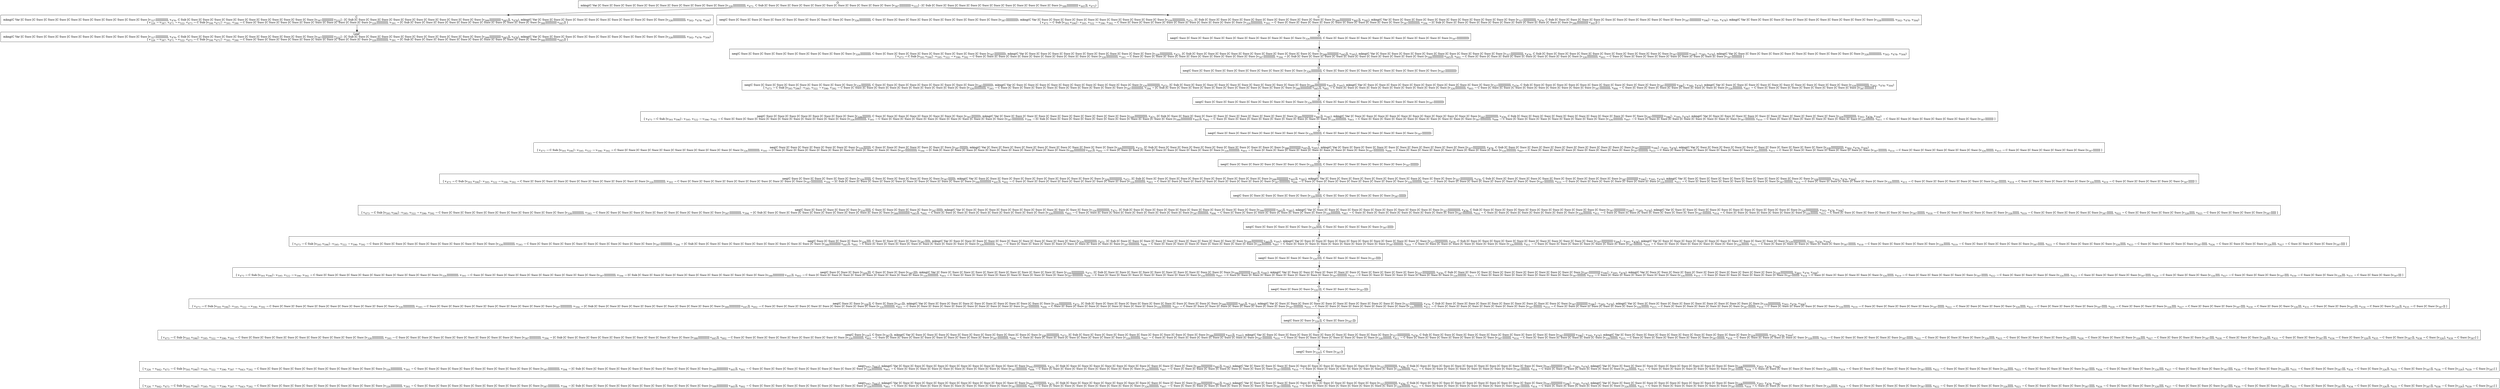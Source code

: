 digraph {
    graph [rankdir=TB
          ,bgcolor=transparent];
    node [shape=box
         ,fillcolor=white
         ,style=filled];
    0 [label=<O <BR/> mkng(C Var [C Succ [C Succ [C Succ [C Succ [C Succ [C Succ [C Succ [C Succ [C Succ [C Succ [C Succ [v<SUB>326</SUB>]]]]]]]]]]]], v<SUB>471</SUB>, C Sub [C Succ [C Succ [C Succ [C Succ [C Succ [C Succ [C Succ [C Succ [C Succ [C Succ [C Succ [v<SUB>587</SUB>]]]]]]]]]]] v<SUB>522</SUB>] : [C Sub [C Succ [C Succ [C Succ [C Succ [C Succ [C Succ [C Succ [C Succ [C Succ [C Succ [C Succ [v<SUB>588</SUB>]]]]]]]]]]] v<SUB>445</SUB>]], v<SUB>473</SUB>)>];
    1 [label=<C <BR/> mkng(C Var [C Succ [C Succ [C Succ [C Succ [C Succ [C Succ [C Succ [C Succ [C Succ [C Succ [C Succ [v<SUB>327</SUB>]]]]]]]]]]]], v<SUB>476</SUB>, C Sub [C Succ [C Succ [C Succ [C Succ [C Succ [C Succ [C Succ [C Succ [C Succ [C Succ [C Succ [v<SUB>587</SUB>]]]]]]]]]]] v<SUB>522</SUB>] : [C Sub [C Succ [C Succ [C Succ [C Succ [C Succ [C Succ [C Succ [C Succ [C Succ [C Succ [C Succ [v<SUB>588</SUB>]]]]]]]]]]] v<SUB>445</SUB>]], v<SUB>478</SUB>), mkng(C Var [C Succ [C Succ [C Succ [C Succ [C Succ [C Succ [C Succ [C Succ [C Succ [C Succ [C Succ [v<SUB>328</SUB>]]]]]]]]]]]], v<SUB>502</SUB>, v<SUB>478</SUB>, v<SUB>504</SUB>) <BR/>  [ v<SUB>326</SUB> &rarr; v<SUB>587</SUB>, v<SUB>471</SUB> &rarr; v<SUB>522</SUB>, v<SUB>473</SUB> &rarr; C Sub [v<SUB>590</SUB> v<SUB>471</SUB>] : v<SUB>591</SUB>, v<SUB>590</SUB> &rarr; C Succ [C Succ [C Succ [C Succ [C Succ [C Succ [C Succ [C Succ [C Succ [C Succ [C Succ [v<SUB>326</SUB>]]]]]]]]]]], v<SUB>591</SUB> &rarr; [C Sub [C Succ [C Succ [C Succ [C Succ [C Succ [C Succ [C Succ [C Succ [C Succ [C Succ [C Succ [v<SUB>588</SUB>]]]]]]]]]]] v<SUB>445</SUB>]] ] >];
    2 [label=<C <BR/> neq(C Succ [C Succ [C Succ [C Succ [C Succ [C Succ [C Succ [C Succ [C Succ [C Succ [C Succ [v<SUB>326</SUB>]]]]]]]]]]], C Succ [C Succ [C Succ [C Succ [C Succ [C Succ [C Succ [C Succ [C Succ [C Succ [C Succ [v<SUB>587</SUB>]]]]]]]]]]]), mkng(C Var [C Succ [C Succ [C Succ [C Succ [C Succ [C Succ [C Succ [C Succ [C Succ [C Succ [C Succ [v<SUB>326</SUB>]]]]]]]]]]]], v<SUB>471</SUB>, [C Sub [C Succ [C Succ [C Succ [C Succ [C Succ [C Succ [C Succ [C Succ [C Succ [C Succ [C Succ [v<SUB>588</SUB>]]]]]]]]]]] v<SUB>445</SUB>]], v<SUB>595</SUB>), mkng(C Var [C Succ [C Succ [C Succ [C Succ [C Succ [C Succ [C Succ [C Succ [C Succ [C Succ [C Succ [v<SUB>327</SUB>]]]]]]]]]]]], v<SUB>476</SUB>, C Sub [C Succ [C Succ [C Succ [C Succ [C Succ [C Succ [C Succ [C Succ [C Succ [C Succ [C Succ [v<SUB>587</SUB>]]]]]]]]]]] v<SUB>596</SUB>] : v<SUB>595</SUB>, v<SUB>478</SUB>), mkng(C Var [C Succ [C Succ [C Succ [C Succ [C Succ [C Succ [C Succ [C Succ [C Succ [C Succ [C Succ [v<SUB>328</SUB>]]]]]]]]]]]], v<SUB>502</SUB>, v<SUB>478</SUB>, v<SUB>504</SUB>) <BR/>  [ v<SUB>473</SUB> &rarr; C Sub [v<SUB>593</SUB> v<SUB>596</SUB>] : v<SUB>595</SUB>, v<SUB>522</SUB> &rarr; v<SUB>596</SUB>, v<SUB>592</SUB> &rarr; C Succ [C Succ [C Succ [C Succ [C Succ [C Succ [C Succ [C Succ [C Succ [C Succ [C Succ [v<SUB>326</SUB>]]]]]]]]]]], v<SUB>593</SUB> &rarr; C Succ [C Succ [C Succ [C Succ [C Succ [C Succ [C Succ [C Succ [C Succ [C Succ [C Succ [v<SUB>587</SUB>]]]]]]]]]]], v<SUB>594</SUB> &rarr; [C Sub [C Succ [C Succ [C Succ [C Succ [C Succ [C Succ [C Succ [C Succ [C Succ [C Succ [C Succ [v<SUB>588</SUB>]]]]]]]]]]] v<SUB>445</SUB>]] ] >];
    3 [label=<Leaf <BR/> mkng(C Var [C Succ [C Succ [C Succ [C Succ [C Succ [C Succ [C Succ [C Succ [C Succ [C Succ [C Succ [v<SUB>327</SUB>]]]]]]]]]]]], v<SUB>476</SUB>, C Sub [C Succ [C Succ [C Succ [C Succ [C Succ [C Succ [C Succ [C Succ [C Succ [C Succ [C Succ [v<SUB>587</SUB>]]]]]]]]]]] v<SUB>522</SUB>] : [C Sub [C Succ [C Succ [C Succ [C Succ [C Succ [C Succ [C Succ [C Succ [C Succ [C Succ [C Succ [v<SUB>588</SUB>]]]]]]]]]]] v<SUB>445</SUB>]], v<SUB>478</SUB>), mkng(C Var [C Succ [C Succ [C Succ [C Succ [C Succ [C Succ [C Succ [C Succ [C Succ [C Succ [C Succ [v<SUB>328</SUB>]]]]]]]]]]]], v<SUB>502</SUB>, v<SUB>478</SUB>, v<SUB>504</SUB>) <BR/>  [ v<SUB>326</SUB> &rarr; v<SUB>587</SUB>, v<SUB>471</SUB> &rarr; v<SUB>522</SUB>, v<SUB>473</SUB> &rarr; C Sub [v<SUB>590</SUB> v<SUB>471</SUB>] : v<SUB>591</SUB>, v<SUB>590</SUB> &rarr; C Succ [C Succ [C Succ [C Succ [C Succ [C Succ [C Succ [C Succ [C Succ [C Succ [C Succ [v<SUB>326</SUB>]]]]]]]]]]], v<SUB>591</SUB> &rarr; [C Sub [C Succ [C Succ [C Succ [C Succ [C Succ [C Succ [C Succ [C Succ [C Succ [C Succ [C Succ [v<SUB>588</SUB>]]]]]]]]]]] v<SUB>445</SUB>]] ] >];
    4 [label=<O <BR/> neq(C Succ [C Succ [C Succ [C Succ [C Succ [C Succ [C Succ [C Succ [C Succ [C Succ [C Succ [v<SUB>326</SUB>]]]]]]]]]]], C Succ [C Succ [C Succ [C Succ [C Succ [C Succ [C Succ [C Succ [C Succ [C Succ [C Succ [v<SUB>587</SUB>]]]]]]]]]]])>];
    5 [label=<C <BR/> neq(C Succ [C Succ [C Succ [C Succ [C Succ [C Succ [C Succ [C Succ [C Succ [C Succ [v<SUB>326</SUB>]]]]]]]]]], C Succ [C Succ [C Succ [C Succ [C Succ [C Succ [C Succ [C Succ [C Succ [C Succ [v<SUB>587</SUB>]]]]]]]]]]), mkng(C Var [C Succ [C Succ [C Succ [C Succ [C Succ [C Succ [C Succ [C Succ [C Succ [C Succ [C Succ [v<SUB>326</SUB>]]]]]]]]]]]], v<SUB>471</SUB>, [C Sub [C Succ [C Succ [C Succ [C Succ [C Succ [C Succ [C Succ [C Succ [C Succ [C Succ [C Succ [v<SUB>588</SUB>]]]]]]]]]]] v<SUB>445</SUB>]], v<SUB>595</SUB>), mkng(C Var [C Succ [C Succ [C Succ [C Succ [C Succ [C Succ [C Succ [C Succ [C Succ [C Succ [C Succ [v<SUB>327</SUB>]]]]]]]]]]]], v<SUB>476</SUB>, C Sub [C Succ [C Succ [C Succ [C Succ [C Succ [C Succ [C Succ [C Succ [C Succ [C Succ [C Succ [v<SUB>587</SUB>]]]]]]]]]]] v<SUB>596</SUB>] : v<SUB>595</SUB>, v<SUB>478</SUB>), mkng(C Var [C Succ [C Succ [C Succ [C Succ [C Succ [C Succ [C Succ [C Succ [C Succ [C Succ [C Succ [v<SUB>328</SUB>]]]]]]]]]]]], v<SUB>502</SUB>, v<SUB>478</SUB>, v<SUB>504</SUB>) <BR/>  [ v<SUB>473</SUB> &rarr; C Sub [v<SUB>593</SUB> v<SUB>596</SUB>] : v<SUB>595</SUB>, v<SUB>522</SUB> &rarr; v<SUB>596</SUB>, v<SUB>592</SUB> &rarr; C Succ [C Succ [C Succ [C Succ [C Succ [C Succ [C Succ [C Succ [C Succ [C Succ [C Succ [v<SUB>326</SUB>]]]]]]]]]]], v<SUB>593</SUB> &rarr; C Succ [C Succ [C Succ [C Succ [C Succ [C Succ [C Succ [C Succ [C Succ [C Succ [C Succ [v<SUB>587</SUB>]]]]]]]]]]], v<SUB>594</SUB> &rarr; [C Sub [C Succ [C Succ [C Succ [C Succ [C Succ [C Succ [C Succ [C Succ [C Succ [C Succ [C Succ [v<SUB>588</SUB>]]]]]]]]]]] v<SUB>445</SUB>]], v<SUB>602</SUB> &rarr; C Succ [C Succ [C Succ [C Succ [C Succ [C Succ [C Succ [C Succ [C Succ [C Succ [v<SUB>326</SUB>]]]]]]]]]], v<SUB>603</SUB> &rarr; C Succ [C Succ [C Succ [C Succ [C Succ [C Succ [C Succ [C Succ [C Succ [C Succ [v<SUB>587</SUB>]]]]]]]]]] ] >];
    6 [label=<O <BR/> neq(C Succ [C Succ [C Succ [C Succ [C Succ [C Succ [C Succ [C Succ [C Succ [C Succ [v<SUB>326</SUB>]]]]]]]]]], C Succ [C Succ [C Succ [C Succ [C Succ [C Succ [C Succ [C Succ [C Succ [C Succ [v<SUB>587</SUB>]]]]]]]]]])>];
    7 [label=<C <BR/> neq(C Succ [C Succ [C Succ [C Succ [C Succ [C Succ [C Succ [C Succ [C Succ [v<SUB>326</SUB>]]]]]]]]], C Succ [C Succ [C Succ [C Succ [C Succ [C Succ [C Succ [C Succ [C Succ [v<SUB>587</SUB>]]]]]]]]]), mkng(C Var [C Succ [C Succ [C Succ [C Succ [C Succ [C Succ [C Succ [C Succ [C Succ [C Succ [C Succ [v<SUB>326</SUB>]]]]]]]]]]]], v<SUB>471</SUB>, [C Sub [C Succ [C Succ [C Succ [C Succ [C Succ [C Succ [C Succ [C Succ [C Succ [C Succ [C Succ [v<SUB>588</SUB>]]]]]]]]]]] v<SUB>445</SUB>]], v<SUB>595</SUB>), mkng(C Var [C Succ [C Succ [C Succ [C Succ [C Succ [C Succ [C Succ [C Succ [C Succ [C Succ [C Succ [v<SUB>327</SUB>]]]]]]]]]]]], v<SUB>476</SUB>, C Sub [C Succ [C Succ [C Succ [C Succ [C Succ [C Succ [C Succ [C Succ [C Succ [C Succ [C Succ [v<SUB>587</SUB>]]]]]]]]]]] v<SUB>596</SUB>] : v<SUB>595</SUB>, v<SUB>478</SUB>), mkng(C Var [C Succ [C Succ [C Succ [C Succ [C Succ [C Succ [C Succ [C Succ [C Succ [C Succ [C Succ [v<SUB>328</SUB>]]]]]]]]]]]], v<SUB>502</SUB>, v<SUB>478</SUB>, v<SUB>504</SUB>) <BR/>  [ v<SUB>473</SUB> &rarr; C Sub [v<SUB>593</SUB> v<SUB>596</SUB>] : v<SUB>595</SUB>, v<SUB>522</SUB> &rarr; v<SUB>596</SUB>, v<SUB>592</SUB> &rarr; C Succ [C Succ [C Succ [C Succ [C Succ [C Succ [C Succ [C Succ [C Succ [C Succ [C Succ [v<SUB>326</SUB>]]]]]]]]]]], v<SUB>593</SUB> &rarr; C Succ [C Succ [C Succ [C Succ [C Succ [C Succ [C Succ [C Succ [C Succ [C Succ [C Succ [v<SUB>587</SUB>]]]]]]]]]]], v<SUB>594</SUB> &rarr; [C Sub [C Succ [C Succ [C Succ [C Succ [C Succ [C Succ [C Succ [C Succ [C Succ [C Succ [C Succ [v<SUB>588</SUB>]]]]]]]]]]] v<SUB>445</SUB>]], v<SUB>602</SUB> &rarr; C Succ [C Succ [C Succ [C Succ [C Succ [C Succ [C Succ [C Succ [C Succ [C Succ [v<SUB>326</SUB>]]]]]]]]]], v<SUB>603</SUB> &rarr; C Succ [C Succ [C Succ [C Succ [C Succ [C Succ [C Succ [C Succ [C Succ [C Succ [v<SUB>587</SUB>]]]]]]]]]], v<SUB>606</SUB> &rarr; C Succ [C Succ [C Succ [C Succ [C Succ [C Succ [C Succ [C Succ [C Succ [v<SUB>326</SUB>]]]]]]]]], v<SUB>607</SUB> &rarr; C Succ [C Succ [C Succ [C Succ [C Succ [C Succ [C Succ [C Succ [C Succ [v<SUB>587</SUB>]]]]]]]]] ] >];
    8 [label=<O <BR/> neq(C Succ [C Succ [C Succ [C Succ [C Succ [C Succ [C Succ [C Succ [C Succ [v<SUB>326</SUB>]]]]]]]]], C Succ [C Succ [C Succ [C Succ [C Succ [C Succ [C Succ [C Succ [C Succ [v<SUB>587</SUB>]]]]]]]]])>];
    9 [label=<C <BR/> neq(C Succ [C Succ [C Succ [C Succ [C Succ [C Succ [C Succ [C Succ [v<SUB>326</SUB>]]]]]]]], C Succ [C Succ [C Succ [C Succ [C Succ [C Succ [C Succ [C Succ [v<SUB>587</SUB>]]]]]]]]), mkng(C Var [C Succ [C Succ [C Succ [C Succ [C Succ [C Succ [C Succ [C Succ [C Succ [C Succ [C Succ [v<SUB>326</SUB>]]]]]]]]]]]], v<SUB>471</SUB>, [C Sub [C Succ [C Succ [C Succ [C Succ [C Succ [C Succ [C Succ [C Succ [C Succ [C Succ [C Succ [v<SUB>588</SUB>]]]]]]]]]]] v<SUB>445</SUB>]], v<SUB>595</SUB>), mkng(C Var [C Succ [C Succ [C Succ [C Succ [C Succ [C Succ [C Succ [C Succ [C Succ [C Succ [C Succ [v<SUB>327</SUB>]]]]]]]]]]]], v<SUB>476</SUB>, C Sub [C Succ [C Succ [C Succ [C Succ [C Succ [C Succ [C Succ [C Succ [C Succ [C Succ [C Succ [v<SUB>587</SUB>]]]]]]]]]]] v<SUB>596</SUB>] : v<SUB>595</SUB>, v<SUB>478</SUB>), mkng(C Var [C Succ [C Succ [C Succ [C Succ [C Succ [C Succ [C Succ [C Succ [C Succ [C Succ [C Succ [v<SUB>328</SUB>]]]]]]]]]]]], v<SUB>502</SUB>, v<SUB>478</SUB>, v<SUB>504</SUB>) <BR/>  [ v<SUB>473</SUB> &rarr; C Sub [v<SUB>593</SUB> v<SUB>596</SUB>] : v<SUB>595</SUB>, v<SUB>522</SUB> &rarr; v<SUB>596</SUB>, v<SUB>592</SUB> &rarr; C Succ [C Succ [C Succ [C Succ [C Succ [C Succ [C Succ [C Succ [C Succ [C Succ [C Succ [v<SUB>326</SUB>]]]]]]]]]]], v<SUB>593</SUB> &rarr; C Succ [C Succ [C Succ [C Succ [C Succ [C Succ [C Succ [C Succ [C Succ [C Succ [C Succ [v<SUB>587</SUB>]]]]]]]]]]], v<SUB>594</SUB> &rarr; [C Sub [C Succ [C Succ [C Succ [C Succ [C Succ [C Succ [C Succ [C Succ [C Succ [C Succ [C Succ [v<SUB>588</SUB>]]]]]]]]]]] v<SUB>445</SUB>]], v<SUB>602</SUB> &rarr; C Succ [C Succ [C Succ [C Succ [C Succ [C Succ [C Succ [C Succ [C Succ [C Succ [v<SUB>326</SUB>]]]]]]]]]], v<SUB>603</SUB> &rarr; C Succ [C Succ [C Succ [C Succ [C Succ [C Succ [C Succ [C Succ [C Succ [C Succ [v<SUB>587</SUB>]]]]]]]]]], v<SUB>606</SUB> &rarr; C Succ [C Succ [C Succ [C Succ [C Succ [C Succ [C Succ [C Succ [C Succ [v<SUB>326</SUB>]]]]]]]]], v<SUB>607</SUB> &rarr; C Succ [C Succ [C Succ [C Succ [C Succ [C Succ [C Succ [C Succ [C Succ [v<SUB>587</SUB>]]]]]]]]], v<SUB>610</SUB> &rarr; C Succ [C Succ [C Succ [C Succ [C Succ [C Succ [C Succ [C Succ [v<SUB>326</SUB>]]]]]]]], v<SUB>611</SUB> &rarr; C Succ [C Succ [C Succ [C Succ [C Succ [C Succ [C Succ [C Succ [v<SUB>587</SUB>]]]]]]]] ] >];
    10 [label=<O <BR/> neq(C Succ [C Succ [C Succ [C Succ [C Succ [C Succ [C Succ [C Succ [v<SUB>326</SUB>]]]]]]]], C Succ [C Succ [C Succ [C Succ [C Succ [C Succ [C Succ [C Succ [v<SUB>587</SUB>]]]]]]]])>];
    11 [label=<C <BR/> neq(C Succ [C Succ [C Succ [C Succ [C Succ [C Succ [C Succ [v<SUB>326</SUB>]]]]]]], C Succ [C Succ [C Succ [C Succ [C Succ [C Succ [C Succ [v<SUB>587</SUB>]]]]]]]), mkng(C Var [C Succ [C Succ [C Succ [C Succ [C Succ [C Succ [C Succ [C Succ [C Succ [C Succ [C Succ [v<SUB>326</SUB>]]]]]]]]]]]], v<SUB>471</SUB>, [C Sub [C Succ [C Succ [C Succ [C Succ [C Succ [C Succ [C Succ [C Succ [C Succ [C Succ [C Succ [v<SUB>588</SUB>]]]]]]]]]]] v<SUB>445</SUB>]], v<SUB>595</SUB>), mkng(C Var [C Succ [C Succ [C Succ [C Succ [C Succ [C Succ [C Succ [C Succ [C Succ [C Succ [C Succ [v<SUB>327</SUB>]]]]]]]]]]]], v<SUB>476</SUB>, C Sub [C Succ [C Succ [C Succ [C Succ [C Succ [C Succ [C Succ [C Succ [C Succ [C Succ [C Succ [v<SUB>587</SUB>]]]]]]]]]]] v<SUB>596</SUB>] : v<SUB>595</SUB>, v<SUB>478</SUB>), mkng(C Var [C Succ [C Succ [C Succ [C Succ [C Succ [C Succ [C Succ [C Succ [C Succ [C Succ [C Succ [v<SUB>328</SUB>]]]]]]]]]]]], v<SUB>502</SUB>, v<SUB>478</SUB>, v<SUB>504</SUB>) <BR/>  [ v<SUB>473</SUB> &rarr; C Sub [v<SUB>593</SUB> v<SUB>596</SUB>] : v<SUB>595</SUB>, v<SUB>522</SUB> &rarr; v<SUB>596</SUB>, v<SUB>592</SUB> &rarr; C Succ [C Succ [C Succ [C Succ [C Succ [C Succ [C Succ [C Succ [C Succ [C Succ [C Succ [v<SUB>326</SUB>]]]]]]]]]]], v<SUB>593</SUB> &rarr; C Succ [C Succ [C Succ [C Succ [C Succ [C Succ [C Succ [C Succ [C Succ [C Succ [C Succ [v<SUB>587</SUB>]]]]]]]]]]], v<SUB>594</SUB> &rarr; [C Sub [C Succ [C Succ [C Succ [C Succ [C Succ [C Succ [C Succ [C Succ [C Succ [C Succ [C Succ [v<SUB>588</SUB>]]]]]]]]]]] v<SUB>445</SUB>]], v<SUB>602</SUB> &rarr; C Succ [C Succ [C Succ [C Succ [C Succ [C Succ [C Succ [C Succ [C Succ [C Succ [v<SUB>326</SUB>]]]]]]]]]], v<SUB>603</SUB> &rarr; C Succ [C Succ [C Succ [C Succ [C Succ [C Succ [C Succ [C Succ [C Succ [C Succ [v<SUB>587</SUB>]]]]]]]]]], v<SUB>606</SUB> &rarr; C Succ [C Succ [C Succ [C Succ [C Succ [C Succ [C Succ [C Succ [C Succ [v<SUB>326</SUB>]]]]]]]]], v<SUB>607</SUB> &rarr; C Succ [C Succ [C Succ [C Succ [C Succ [C Succ [C Succ [C Succ [C Succ [v<SUB>587</SUB>]]]]]]]]], v<SUB>610</SUB> &rarr; C Succ [C Succ [C Succ [C Succ [C Succ [C Succ [C Succ [C Succ [v<SUB>326</SUB>]]]]]]]], v<SUB>611</SUB> &rarr; C Succ [C Succ [C Succ [C Succ [C Succ [C Succ [C Succ [C Succ [v<SUB>587</SUB>]]]]]]]], v<SUB>614</SUB> &rarr; C Succ [C Succ [C Succ [C Succ [C Succ [C Succ [C Succ [v<SUB>326</SUB>]]]]]]], v<SUB>615</SUB> &rarr; C Succ [C Succ [C Succ [C Succ [C Succ [C Succ [C Succ [v<SUB>587</SUB>]]]]]]] ] >];
    12 [label=<O <BR/> neq(C Succ [C Succ [C Succ [C Succ [C Succ [C Succ [C Succ [v<SUB>326</SUB>]]]]]]], C Succ [C Succ [C Succ [C Succ [C Succ [C Succ [C Succ [v<SUB>587</SUB>]]]]]]])>];
    13 [label=<C <BR/> neq(C Succ [C Succ [C Succ [C Succ [C Succ [C Succ [v<SUB>326</SUB>]]]]]], C Succ [C Succ [C Succ [C Succ [C Succ [C Succ [v<SUB>587</SUB>]]]]]]), mkng(C Var [C Succ [C Succ [C Succ [C Succ [C Succ [C Succ [C Succ [C Succ [C Succ [C Succ [C Succ [v<SUB>326</SUB>]]]]]]]]]]]], v<SUB>471</SUB>, [C Sub [C Succ [C Succ [C Succ [C Succ [C Succ [C Succ [C Succ [C Succ [C Succ [C Succ [C Succ [v<SUB>588</SUB>]]]]]]]]]]] v<SUB>445</SUB>]], v<SUB>595</SUB>), mkng(C Var [C Succ [C Succ [C Succ [C Succ [C Succ [C Succ [C Succ [C Succ [C Succ [C Succ [C Succ [v<SUB>327</SUB>]]]]]]]]]]]], v<SUB>476</SUB>, C Sub [C Succ [C Succ [C Succ [C Succ [C Succ [C Succ [C Succ [C Succ [C Succ [C Succ [C Succ [v<SUB>587</SUB>]]]]]]]]]]] v<SUB>596</SUB>] : v<SUB>595</SUB>, v<SUB>478</SUB>), mkng(C Var [C Succ [C Succ [C Succ [C Succ [C Succ [C Succ [C Succ [C Succ [C Succ [C Succ [C Succ [v<SUB>328</SUB>]]]]]]]]]]]], v<SUB>502</SUB>, v<SUB>478</SUB>, v<SUB>504</SUB>) <BR/>  [ v<SUB>473</SUB> &rarr; C Sub [v<SUB>593</SUB> v<SUB>596</SUB>] : v<SUB>595</SUB>, v<SUB>522</SUB> &rarr; v<SUB>596</SUB>, v<SUB>592</SUB> &rarr; C Succ [C Succ [C Succ [C Succ [C Succ [C Succ [C Succ [C Succ [C Succ [C Succ [C Succ [v<SUB>326</SUB>]]]]]]]]]]], v<SUB>593</SUB> &rarr; C Succ [C Succ [C Succ [C Succ [C Succ [C Succ [C Succ [C Succ [C Succ [C Succ [C Succ [v<SUB>587</SUB>]]]]]]]]]]], v<SUB>594</SUB> &rarr; [C Sub [C Succ [C Succ [C Succ [C Succ [C Succ [C Succ [C Succ [C Succ [C Succ [C Succ [C Succ [v<SUB>588</SUB>]]]]]]]]]]] v<SUB>445</SUB>]], v<SUB>602</SUB> &rarr; C Succ [C Succ [C Succ [C Succ [C Succ [C Succ [C Succ [C Succ [C Succ [C Succ [v<SUB>326</SUB>]]]]]]]]]], v<SUB>603</SUB> &rarr; C Succ [C Succ [C Succ [C Succ [C Succ [C Succ [C Succ [C Succ [C Succ [C Succ [v<SUB>587</SUB>]]]]]]]]]], v<SUB>606</SUB> &rarr; C Succ [C Succ [C Succ [C Succ [C Succ [C Succ [C Succ [C Succ [C Succ [v<SUB>326</SUB>]]]]]]]]], v<SUB>607</SUB> &rarr; C Succ [C Succ [C Succ [C Succ [C Succ [C Succ [C Succ [C Succ [C Succ [v<SUB>587</SUB>]]]]]]]]], v<SUB>610</SUB> &rarr; C Succ [C Succ [C Succ [C Succ [C Succ [C Succ [C Succ [C Succ [v<SUB>326</SUB>]]]]]]]], v<SUB>611</SUB> &rarr; C Succ [C Succ [C Succ [C Succ [C Succ [C Succ [C Succ [C Succ [v<SUB>587</SUB>]]]]]]]], v<SUB>614</SUB> &rarr; C Succ [C Succ [C Succ [C Succ [C Succ [C Succ [C Succ [v<SUB>326</SUB>]]]]]]], v<SUB>615</SUB> &rarr; C Succ [C Succ [C Succ [C Succ [C Succ [C Succ [C Succ [v<SUB>587</SUB>]]]]]]], v<SUB>618</SUB> &rarr; C Succ [C Succ [C Succ [C Succ [C Succ [C Succ [v<SUB>326</SUB>]]]]]], v<SUB>619</SUB> &rarr; C Succ [C Succ [C Succ [C Succ [C Succ [C Succ [v<SUB>587</SUB>]]]]]] ] >];
    14 [label=<O <BR/> neq(C Succ [C Succ [C Succ [C Succ [C Succ [C Succ [v<SUB>326</SUB>]]]]]], C Succ [C Succ [C Succ [C Succ [C Succ [C Succ [v<SUB>587</SUB>]]]]]])>];
    15 [label=<C <BR/> neq(C Succ [C Succ [C Succ [C Succ [C Succ [v<SUB>326</SUB>]]]]], C Succ [C Succ [C Succ [C Succ [C Succ [v<SUB>587</SUB>]]]]]), mkng(C Var [C Succ [C Succ [C Succ [C Succ [C Succ [C Succ [C Succ [C Succ [C Succ [C Succ [C Succ [v<SUB>326</SUB>]]]]]]]]]]]], v<SUB>471</SUB>, [C Sub [C Succ [C Succ [C Succ [C Succ [C Succ [C Succ [C Succ [C Succ [C Succ [C Succ [C Succ [v<SUB>588</SUB>]]]]]]]]]]] v<SUB>445</SUB>]], v<SUB>595</SUB>), mkng(C Var [C Succ [C Succ [C Succ [C Succ [C Succ [C Succ [C Succ [C Succ [C Succ [C Succ [C Succ [v<SUB>327</SUB>]]]]]]]]]]]], v<SUB>476</SUB>, C Sub [C Succ [C Succ [C Succ [C Succ [C Succ [C Succ [C Succ [C Succ [C Succ [C Succ [C Succ [v<SUB>587</SUB>]]]]]]]]]]] v<SUB>596</SUB>] : v<SUB>595</SUB>, v<SUB>478</SUB>), mkng(C Var [C Succ [C Succ [C Succ [C Succ [C Succ [C Succ [C Succ [C Succ [C Succ [C Succ [C Succ [v<SUB>328</SUB>]]]]]]]]]]]], v<SUB>502</SUB>, v<SUB>478</SUB>, v<SUB>504</SUB>) <BR/>  [ v<SUB>473</SUB> &rarr; C Sub [v<SUB>593</SUB> v<SUB>596</SUB>] : v<SUB>595</SUB>, v<SUB>522</SUB> &rarr; v<SUB>596</SUB>, v<SUB>592</SUB> &rarr; C Succ [C Succ [C Succ [C Succ [C Succ [C Succ [C Succ [C Succ [C Succ [C Succ [C Succ [v<SUB>326</SUB>]]]]]]]]]]], v<SUB>593</SUB> &rarr; C Succ [C Succ [C Succ [C Succ [C Succ [C Succ [C Succ [C Succ [C Succ [C Succ [C Succ [v<SUB>587</SUB>]]]]]]]]]]], v<SUB>594</SUB> &rarr; [C Sub [C Succ [C Succ [C Succ [C Succ [C Succ [C Succ [C Succ [C Succ [C Succ [C Succ [C Succ [v<SUB>588</SUB>]]]]]]]]]]] v<SUB>445</SUB>]], v<SUB>602</SUB> &rarr; C Succ [C Succ [C Succ [C Succ [C Succ [C Succ [C Succ [C Succ [C Succ [C Succ [v<SUB>326</SUB>]]]]]]]]]], v<SUB>603</SUB> &rarr; C Succ [C Succ [C Succ [C Succ [C Succ [C Succ [C Succ [C Succ [C Succ [C Succ [v<SUB>587</SUB>]]]]]]]]]], v<SUB>606</SUB> &rarr; C Succ [C Succ [C Succ [C Succ [C Succ [C Succ [C Succ [C Succ [C Succ [v<SUB>326</SUB>]]]]]]]]], v<SUB>607</SUB> &rarr; C Succ [C Succ [C Succ [C Succ [C Succ [C Succ [C Succ [C Succ [C Succ [v<SUB>587</SUB>]]]]]]]]], v<SUB>610</SUB> &rarr; C Succ [C Succ [C Succ [C Succ [C Succ [C Succ [C Succ [C Succ [v<SUB>326</SUB>]]]]]]]], v<SUB>611</SUB> &rarr; C Succ [C Succ [C Succ [C Succ [C Succ [C Succ [C Succ [C Succ [v<SUB>587</SUB>]]]]]]]], v<SUB>614</SUB> &rarr; C Succ [C Succ [C Succ [C Succ [C Succ [C Succ [C Succ [v<SUB>326</SUB>]]]]]]], v<SUB>615</SUB> &rarr; C Succ [C Succ [C Succ [C Succ [C Succ [C Succ [C Succ [v<SUB>587</SUB>]]]]]]], v<SUB>618</SUB> &rarr; C Succ [C Succ [C Succ [C Succ [C Succ [C Succ [v<SUB>326</SUB>]]]]]], v<SUB>619</SUB> &rarr; C Succ [C Succ [C Succ [C Succ [C Succ [C Succ [v<SUB>587</SUB>]]]]]], v<SUB>622</SUB> &rarr; C Succ [C Succ [C Succ [C Succ [C Succ [v<SUB>326</SUB>]]]]], v<SUB>623</SUB> &rarr; C Succ [C Succ [C Succ [C Succ [C Succ [v<SUB>587</SUB>]]]]] ] >];
    16 [label=<O <BR/> neq(C Succ [C Succ [C Succ [C Succ [C Succ [v<SUB>326</SUB>]]]]], C Succ [C Succ [C Succ [C Succ [C Succ [v<SUB>587</SUB>]]]]])>];
    17 [label=<C <BR/> neq(C Succ [C Succ [C Succ [C Succ [v<SUB>326</SUB>]]]], C Succ [C Succ [C Succ [C Succ [v<SUB>587</SUB>]]]]), mkng(C Var [C Succ [C Succ [C Succ [C Succ [C Succ [C Succ [C Succ [C Succ [C Succ [C Succ [C Succ [v<SUB>326</SUB>]]]]]]]]]]]], v<SUB>471</SUB>, [C Sub [C Succ [C Succ [C Succ [C Succ [C Succ [C Succ [C Succ [C Succ [C Succ [C Succ [C Succ [v<SUB>588</SUB>]]]]]]]]]]] v<SUB>445</SUB>]], v<SUB>595</SUB>), mkng(C Var [C Succ [C Succ [C Succ [C Succ [C Succ [C Succ [C Succ [C Succ [C Succ [C Succ [C Succ [v<SUB>327</SUB>]]]]]]]]]]]], v<SUB>476</SUB>, C Sub [C Succ [C Succ [C Succ [C Succ [C Succ [C Succ [C Succ [C Succ [C Succ [C Succ [C Succ [v<SUB>587</SUB>]]]]]]]]]]] v<SUB>596</SUB>] : v<SUB>595</SUB>, v<SUB>478</SUB>), mkng(C Var [C Succ [C Succ [C Succ [C Succ [C Succ [C Succ [C Succ [C Succ [C Succ [C Succ [C Succ [v<SUB>328</SUB>]]]]]]]]]]]], v<SUB>502</SUB>, v<SUB>478</SUB>, v<SUB>504</SUB>) <BR/>  [ v<SUB>473</SUB> &rarr; C Sub [v<SUB>593</SUB> v<SUB>596</SUB>] : v<SUB>595</SUB>, v<SUB>522</SUB> &rarr; v<SUB>596</SUB>, v<SUB>592</SUB> &rarr; C Succ [C Succ [C Succ [C Succ [C Succ [C Succ [C Succ [C Succ [C Succ [C Succ [C Succ [v<SUB>326</SUB>]]]]]]]]]]], v<SUB>593</SUB> &rarr; C Succ [C Succ [C Succ [C Succ [C Succ [C Succ [C Succ [C Succ [C Succ [C Succ [C Succ [v<SUB>587</SUB>]]]]]]]]]]], v<SUB>594</SUB> &rarr; [C Sub [C Succ [C Succ [C Succ [C Succ [C Succ [C Succ [C Succ [C Succ [C Succ [C Succ [C Succ [v<SUB>588</SUB>]]]]]]]]]]] v<SUB>445</SUB>]], v<SUB>602</SUB> &rarr; C Succ [C Succ [C Succ [C Succ [C Succ [C Succ [C Succ [C Succ [C Succ [C Succ [v<SUB>326</SUB>]]]]]]]]]], v<SUB>603</SUB> &rarr; C Succ [C Succ [C Succ [C Succ [C Succ [C Succ [C Succ [C Succ [C Succ [C Succ [v<SUB>587</SUB>]]]]]]]]]], v<SUB>606</SUB> &rarr; C Succ [C Succ [C Succ [C Succ [C Succ [C Succ [C Succ [C Succ [C Succ [v<SUB>326</SUB>]]]]]]]]], v<SUB>607</SUB> &rarr; C Succ [C Succ [C Succ [C Succ [C Succ [C Succ [C Succ [C Succ [C Succ [v<SUB>587</SUB>]]]]]]]]], v<SUB>610</SUB> &rarr; C Succ [C Succ [C Succ [C Succ [C Succ [C Succ [C Succ [C Succ [v<SUB>326</SUB>]]]]]]]], v<SUB>611</SUB> &rarr; C Succ [C Succ [C Succ [C Succ [C Succ [C Succ [C Succ [C Succ [v<SUB>587</SUB>]]]]]]]], v<SUB>614</SUB> &rarr; C Succ [C Succ [C Succ [C Succ [C Succ [C Succ [C Succ [v<SUB>326</SUB>]]]]]]], v<SUB>615</SUB> &rarr; C Succ [C Succ [C Succ [C Succ [C Succ [C Succ [C Succ [v<SUB>587</SUB>]]]]]]], v<SUB>618</SUB> &rarr; C Succ [C Succ [C Succ [C Succ [C Succ [C Succ [v<SUB>326</SUB>]]]]]], v<SUB>619</SUB> &rarr; C Succ [C Succ [C Succ [C Succ [C Succ [C Succ [v<SUB>587</SUB>]]]]]], v<SUB>622</SUB> &rarr; C Succ [C Succ [C Succ [C Succ [C Succ [v<SUB>326</SUB>]]]]], v<SUB>623</SUB> &rarr; C Succ [C Succ [C Succ [C Succ [C Succ [v<SUB>587</SUB>]]]]], v<SUB>626</SUB> &rarr; C Succ [C Succ [C Succ [C Succ [v<SUB>326</SUB>]]]], v<SUB>627</SUB> &rarr; C Succ [C Succ [C Succ [C Succ [v<SUB>587</SUB>]]]] ] >];
    18 [label=<O <BR/> neq(C Succ [C Succ [C Succ [C Succ [v<SUB>326</SUB>]]]], C Succ [C Succ [C Succ [C Succ [v<SUB>587</SUB>]]]])>];
    19 [label=<C <BR/> neq(C Succ [C Succ [C Succ [v<SUB>326</SUB>]]], C Succ [C Succ [C Succ [v<SUB>587</SUB>]]]), mkng(C Var [C Succ [C Succ [C Succ [C Succ [C Succ [C Succ [C Succ [C Succ [C Succ [C Succ [C Succ [v<SUB>326</SUB>]]]]]]]]]]]], v<SUB>471</SUB>, [C Sub [C Succ [C Succ [C Succ [C Succ [C Succ [C Succ [C Succ [C Succ [C Succ [C Succ [C Succ [v<SUB>588</SUB>]]]]]]]]]]] v<SUB>445</SUB>]], v<SUB>595</SUB>), mkng(C Var [C Succ [C Succ [C Succ [C Succ [C Succ [C Succ [C Succ [C Succ [C Succ [C Succ [C Succ [v<SUB>327</SUB>]]]]]]]]]]]], v<SUB>476</SUB>, C Sub [C Succ [C Succ [C Succ [C Succ [C Succ [C Succ [C Succ [C Succ [C Succ [C Succ [C Succ [v<SUB>587</SUB>]]]]]]]]]]] v<SUB>596</SUB>] : v<SUB>595</SUB>, v<SUB>478</SUB>), mkng(C Var [C Succ [C Succ [C Succ [C Succ [C Succ [C Succ [C Succ [C Succ [C Succ [C Succ [C Succ [v<SUB>328</SUB>]]]]]]]]]]]], v<SUB>502</SUB>, v<SUB>478</SUB>, v<SUB>504</SUB>) <BR/>  [ v<SUB>473</SUB> &rarr; C Sub [v<SUB>593</SUB> v<SUB>596</SUB>] : v<SUB>595</SUB>, v<SUB>522</SUB> &rarr; v<SUB>596</SUB>, v<SUB>592</SUB> &rarr; C Succ [C Succ [C Succ [C Succ [C Succ [C Succ [C Succ [C Succ [C Succ [C Succ [C Succ [v<SUB>326</SUB>]]]]]]]]]]], v<SUB>593</SUB> &rarr; C Succ [C Succ [C Succ [C Succ [C Succ [C Succ [C Succ [C Succ [C Succ [C Succ [C Succ [v<SUB>587</SUB>]]]]]]]]]]], v<SUB>594</SUB> &rarr; [C Sub [C Succ [C Succ [C Succ [C Succ [C Succ [C Succ [C Succ [C Succ [C Succ [C Succ [C Succ [v<SUB>588</SUB>]]]]]]]]]]] v<SUB>445</SUB>]], v<SUB>602</SUB> &rarr; C Succ [C Succ [C Succ [C Succ [C Succ [C Succ [C Succ [C Succ [C Succ [C Succ [v<SUB>326</SUB>]]]]]]]]]], v<SUB>603</SUB> &rarr; C Succ [C Succ [C Succ [C Succ [C Succ [C Succ [C Succ [C Succ [C Succ [C Succ [v<SUB>587</SUB>]]]]]]]]]], v<SUB>606</SUB> &rarr; C Succ [C Succ [C Succ [C Succ [C Succ [C Succ [C Succ [C Succ [C Succ [v<SUB>326</SUB>]]]]]]]]], v<SUB>607</SUB> &rarr; C Succ [C Succ [C Succ [C Succ [C Succ [C Succ [C Succ [C Succ [C Succ [v<SUB>587</SUB>]]]]]]]]], v<SUB>610</SUB> &rarr; C Succ [C Succ [C Succ [C Succ [C Succ [C Succ [C Succ [C Succ [v<SUB>326</SUB>]]]]]]]], v<SUB>611</SUB> &rarr; C Succ [C Succ [C Succ [C Succ [C Succ [C Succ [C Succ [C Succ [v<SUB>587</SUB>]]]]]]]], v<SUB>614</SUB> &rarr; C Succ [C Succ [C Succ [C Succ [C Succ [C Succ [C Succ [v<SUB>326</SUB>]]]]]]], v<SUB>615</SUB> &rarr; C Succ [C Succ [C Succ [C Succ [C Succ [C Succ [C Succ [v<SUB>587</SUB>]]]]]]], v<SUB>618</SUB> &rarr; C Succ [C Succ [C Succ [C Succ [C Succ [C Succ [v<SUB>326</SUB>]]]]]], v<SUB>619</SUB> &rarr; C Succ [C Succ [C Succ [C Succ [C Succ [C Succ [v<SUB>587</SUB>]]]]]], v<SUB>622</SUB> &rarr; C Succ [C Succ [C Succ [C Succ [C Succ [v<SUB>326</SUB>]]]]], v<SUB>623</SUB> &rarr; C Succ [C Succ [C Succ [C Succ [C Succ [v<SUB>587</SUB>]]]]], v<SUB>626</SUB> &rarr; C Succ [C Succ [C Succ [C Succ [v<SUB>326</SUB>]]]], v<SUB>627</SUB> &rarr; C Succ [C Succ [C Succ [C Succ [v<SUB>587</SUB>]]]], v<SUB>630</SUB> &rarr; C Succ [C Succ [C Succ [v<SUB>326</SUB>]]], v<SUB>631</SUB> &rarr; C Succ [C Succ [C Succ [v<SUB>587</SUB>]]] ] >];
    20 [label=<O <BR/> neq(C Succ [C Succ [C Succ [v<SUB>326</SUB>]]], C Succ [C Succ [C Succ [v<SUB>587</SUB>]]])>];
    21 [label=<C <BR/> neq(C Succ [C Succ [v<SUB>326</SUB>]], C Succ [C Succ [v<SUB>587</SUB>]]), mkng(C Var [C Succ [C Succ [C Succ [C Succ [C Succ [C Succ [C Succ [C Succ [C Succ [C Succ [C Succ [v<SUB>326</SUB>]]]]]]]]]]]], v<SUB>471</SUB>, [C Sub [C Succ [C Succ [C Succ [C Succ [C Succ [C Succ [C Succ [C Succ [C Succ [C Succ [C Succ [v<SUB>588</SUB>]]]]]]]]]]] v<SUB>445</SUB>]], v<SUB>595</SUB>), mkng(C Var [C Succ [C Succ [C Succ [C Succ [C Succ [C Succ [C Succ [C Succ [C Succ [C Succ [C Succ [v<SUB>327</SUB>]]]]]]]]]]]], v<SUB>476</SUB>, C Sub [C Succ [C Succ [C Succ [C Succ [C Succ [C Succ [C Succ [C Succ [C Succ [C Succ [C Succ [v<SUB>587</SUB>]]]]]]]]]]] v<SUB>596</SUB>] : v<SUB>595</SUB>, v<SUB>478</SUB>), mkng(C Var [C Succ [C Succ [C Succ [C Succ [C Succ [C Succ [C Succ [C Succ [C Succ [C Succ [C Succ [v<SUB>328</SUB>]]]]]]]]]]]], v<SUB>502</SUB>, v<SUB>478</SUB>, v<SUB>504</SUB>) <BR/>  [ v<SUB>473</SUB> &rarr; C Sub [v<SUB>593</SUB> v<SUB>596</SUB>] : v<SUB>595</SUB>, v<SUB>522</SUB> &rarr; v<SUB>596</SUB>, v<SUB>592</SUB> &rarr; C Succ [C Succ [C Succ [C Succ [C Succ [C Succ [C Succ [C Succ [C Succ [C Succ [C Succ [v<SUB>326</SUB>]]]]]]]]]]], v<SUB>593</SUB> &rarr; C Succ [C Succ [C Succ [C Succ [C Succ [C Succ [C Succ [C Succ [C Succ [C Succ [C Succ [v<SUB>587</SUB>]]]]]]]]]]], v<SUB>594</SUB> &rarr; [C Sub [C Succ [C Succ [C Succ [C Succ [C Succ [C Succ [C Succ [C Succ [C Succ [C Succ [C Succ [v<SUB>588</SUB>]]]]]]]]]]] v<SUB>445</SUB>]], v<SUB>602</SUB> &rarr; C Succ [C Succ [C Succ [C Succ [C Succ [C Succ [C Succ [C Succ [C Succ [C Succ [v<SUB>326</SUB>]]]]]]]]]], v<SUB>603</SUB> &rarr; C Succ [C Succ [C Succ [C Succ [C Succ [C Succ [C Succ [C Succ [C Succ [C Succ [v<SUB>587</SUB>]]]]]]]]]], v<SUB>606</SUB> &rarr; C Succ [C Succ [C Succ [C Succ [C Succ [C Succ [C Succ [C Succ [C Succ [v<SUB>326</SUB>]]]]]]]]], v<SUB>607</SUB> &rarr; C Succ [C Succ [C Succ [C Succ [C Succ [C Succ [C Succ [C Succ [C Succ [v<SUB>587</SUB>]]]]]]]]], v<SUB>610</SUB> &rarr; C Succ [C Succ [C Succ [C Succ [C Succ [C Succ [C Succ [C Succ [v<SUB>326</SUB>]]]]]]]], v<SUB>611</SUB> &rarr; C Succ [C Succ [C Succ [C Succ [C Succ [C Succ [C Succ [C Succ [v<SUB>587</SUB>]]]]]]]], v<SUB>614</SUB> &rarr; C Succ [C Succ [C Succ [C Succ [C Succ [C Succ [C Succ [v<SUB>326</SUB>]]]]]]], v<SUB>615</SUB> &rarr; C Succ [C Succ [C Succ [C Succ [C Succ [C Succ [C Succ [v<SUB>587</SUB>]]]]]]], v<SUB>618</SUB> &rarr; C Succ [C Succ [C Succ [C Succ [C Succ [C Succ [v<SUB>326</SUB>]]]]]], v<SUB>619</SUB> &rarr; C Succ [C Succ [C Succ [C Succ [C Succ [C Succ [v<SUB>587</SUB>]]]]]], v<SUB>622</SUB> &rarr; C Succ [C Succ [C Succ [C Succ [C Succ [v<SUB>326</SUB>]]]]], v<SUB>623</SUB> &rarr; C Succ [C Succ [C Succ [C Succ [C Succ [v<SUB>587</SUB>]]]]], v<SUB>626</SUB> &rarr; C Succ [C Succ [C Succ [C Succ [v<SUB>326</SUB>]]]], v<SUB>627</SUB> &rarr; C Succ [C Succ [C Succ [C Succ [v<SUB>587</SUB>]]]], v<SUB>630</SUB> &rarr; C Succ [C Succ [C Succ [v<SUB>326</SUB>]]], v<SUB>631</SUB> &rarr; C Succ [C Succ [C Succ [v<SUB>587</SUB>]]], v<SUB>634</SUB> &rarr; C Succ [C Succ [v<SUB>326</SUB>]], v<SUB>635</SUB> &rarr; C Succ [C Succ [v<SUB>587</SUB>]] ] >];
    22 [label=<O <BR/> neq(C Succ [C Succ [v<SUB>326</SUB>]], C Succ [C Succ [v<SUB>587</SUB>]])>];
    23 [label=<C <BR/> neq(C Succ [v<SUB>326</SUB>], C Succ [v<SUB>587</SUB>]), mkng(C Var [C Succ [C Succ [C Succ [C Succ [C Succ [C Succ [C Succ [C Succ [C Succ [C Succ [C Succ [v<SUB>326</SUB>]]]]]]]]]]]], v<SUB>471</SUB>, [C Sub [C Succ [C Succ [C Succ [C Succ [C Succ [C Succ [C Succ [C Succ [C Succ [C Succ [C Succ [v<SUB>588</SUB>]]]]]]]]]]] v<SUB>445</SUB>]], v<SUB>595</SUB>), mkng(C Var [C Succ [C Succ [C Succ [C Succ [C Succ [C Succ [C Succ [C Succ [C Succ [C Succ [C Succ [v<SUB>327</SUB>]]]]]]]]]]]], v<SUB>476</SUB>, C Sub [C Succ [C Succ [C Succ [C Succ [C Succ [C Succ [C Succ [C Succ [C Succ [C Succ [C Succ [v<SUB>587</SUB>]]]]]]]]]]] v<SUB>596</SUB>] : v<SUB>595</SUB>, v<SUB>478</SUB>), mkng(C Var [C Succ [C Succ [C Succ [C Succ [C Succ [C Succ [C Succ [C Succ [C Succ [C Succ [C Succ [v<SUB>328</SUB>]]]]]]]]]]]], v<SUB>502</SUB>, v<SUB>478</SUB>, v<SUB>504</SUB>) <BR/>  [ v<SUB>473</SUB> &rarr; C Sub [v<SUB>593</SUB> v<SUB>596</SUB>] : v<SUB>595</SUB>, v<SUB>522</SUB> &rarr; v<SUB>596</SUB>, v<SUB>592</SUB> &rarr; C Succ [C Succ [C Succ [C Succ [C Succ [C Succ [C Succ [C Succ [C Succ [C Succ [C Succ [v<SUB>326</SUB>]]]]]]]]]]], v<SUB>593</SUB> &rarr; C Succ [C Succ [C Succ [C Succ [C Succ [C Succ [C Succ [C Succ [C Succ [C Succ [C Succ [v<SUB>587</SUB>]]]]]]]]]]], v<SUB>594</SUB> &rarr; [C Sub [C Succ [C Succ [C Succ [C Succ [C Succ [C Succ [C Succ [C Succ [C Succ [C Succ [C Succ [v<SUB>588</SUB>]]]]]]]]]]] v<SUB>445</SUB>]], v<SUB>602</SUB> &rarr; C Succ [C Succ [C Succ [C Succ [C Succ [C Succ [C Succ [C Succ [C Succ [C Succ [v<SUB>326</SUB>]]]]]]]]]], v<SUB>603</SUB> &rarr; C Succ [C Succ [C Succ [C Succ [C Succ [C Succ [C Succ [C Succ [C Succ [C Succ [v<SUB>587</SUB>]]]]]]]]]], v<SUB>606</SUB> &rarr; C Succ [C Succ [C Succ [C Succ [C Succ [C Succ [C Succ [C Succ [C Succ [v<SUB>326</SUB>]]]]]]]]], v<SUB>607</SUB> &rarr; C Succ [C Succ [C Succ [C Succ [C Succ [C Succ [C Succ [C Succ [C Succ [v<SUB>587</SUB>]]]]]]]]], v<SUB>610</SUB> &rarr; C Succ [C Succ [C Succ [C Succ [C Succ [C Succ [C Succ [C Succ [v<SUB>326</SUB>]]]]]]]], v<SUB>611</SUB> &rarr; C Succ [C Succ [C Succ [C Succ [C Succ [C Succ [C Succ [C Succ [v<SUB>587</SUB>]]]]]]]], v<SUB>614</SUB> &rarr; C Succ [C Succ [C Succ [C Succ [C Succ [C Succ [C Succ [v<SUB>326</SUB>]]]]]]], v<SUB>615</SUB> &rarr; C Succ [C Succ [C Succ [C Succ [C Succ [C Succ [C Succ [v<SUB>587</SUB>]]]]]]], v<SUB>618</SUB> &rarr; C Succ [C Succ [C Succ [C Succ [C Succ [C Succ [v<SUB>326</SUB>]]]]]], v<SUB>619</SUB> &rarr; C Succ [C Succ [C Succ [C Succ [C Succ [C Succ [v<SUB>587</SUB>]]]]]], v<SUB>622</SUB> &rarr; C Succ [C Succ [C Succ [C Succ [C Succ [v<SUB>326</SUB>]]]]], v<SUB>623</SUB> &rarr; C Succ [C Succ [C Succ [C Succ [C Succ [v<SUB>587</SUB>]]]]], v<SUB>626</SUB> &rarr; C Succ [C Succ [C Succ [C Succ [v<SUB>326</SUB>]]]], v<SUB>627</SUB> &rarr; C Succ [C Succ [C Succ [C Succ [v<SUB>587</SUB>]]]], v<SUB>630</SUB> &rarr; C Succ [C Succ [C Succ [v<SUB>326</SUB>]]], v<SUB>631</SUB> &rarr; C Succ [C Succ [C Succ [v<SUB>587</SUB>]]], v<SUB>634</SUB> &rarr; C Succ [C Succ [v<SUB>326</SUB>]], v<SUB>635</SUB> &rarr; C Succ [C Succ [v<SUB>587</SUB>]], v<SUB>638</SUB> &rarr; C Succ [v<SUB>326</SUB>], v<SUB>639</SUB> &rarr; C Succ [v<SUB>587</SUB>] ] >];
    24 [label=<O <BR/> neq(C Succ [v<SUB>326</SUB>], C Succ [v<SUB>587</SUB>])>];
    25 [label=<C <BR/> neq(v<SUB>642</SUB>, v<SUB>643</SUB>), mkng(C Var [C Succ [C Succ [C Succ [C Succ [C Succ [C Succ [C Succ [C Succ [C Succ [C Succ [C Succ [v<SUB>642</SUB>]]]]]]]]]]]], v<SUB>471</SUB>, [C Sub [C Succ [C Succ [C Succ [C Succ [C Succ [C Succ [C Succ [C Succ [C Succ [C Succ [C Succ [v<SUB>588</SUB>]]]]]]]]]]] v<SUB>445</SUB>]], v<SUB>595</SUB>), mkng(C Var [C Succ [C Succ [C Succ [C Succ [C Succ [C Succ [C Succ [C Succ [C Succ [C Succ [C Succ [v<SUB>327</SUB>]]]]]]]]]]]], v<SUB>476</SUB>, C Sub [C Succ [C Succ [C Succ [C Succ [C Succ [C Succ [C Succ [C Succ [C Succ [C Succ [C Succ [v<SUB>643</SUB>]]]]]]]]]]] v<SUB>596</SUB>] : v<SUB>595</SUB>, v<SUB>478</SUB>), mkng(C Var [C Succ [C Succ [C Succ [C Succ [C Succ [C Succ [C Succ [C Succ [C Succ [C Succ [C Succ [v<SUB>328</SUB>]]]]]]]]]]]], v<SUB>502</SUB>, v<SUB>478</SUB>, v<SUB>504</SUB>) <BR/>  [ v<SUB>326</SUB> &rarr; v<SUB>642</SUB>, v<SUB>473</SUB> &rarr; C Sub [v<SUB>593</SUB> v<SUB>596</SUB>] : v<SUB>595</SUB>, v<SUB>522</SUB> &rarr; v<SUB>596</SUB>, v<SUB>587</SUB> &rarr; v<SUB>643</SUB>, v<SUB>592</SUB> &rarr; C Succ [C Succ [C Succ [C Succ [C Succ [C Succ [C Succ [C Succ [C Succ [C Succ [C Succ [v<SUB>326</SUB>]]]]]]]]]]], v<SUB>593</SUB> &rarr; C Succ [C Succ [C Succ [C Succ [C Succ [C Succ [C Succ [C Succ [C Succ [C Succ [C Succ [v<SUB>587</SUB>]]]]]]]]]]], v<SUB>594</SUB> &rarr; [C Sub [C Succ [C Succ [C Succ [C Succ [C Succ [C Succ [C Succ [C Succ [C Succ [C Succ [C Succ [v<SUB>588</SUB>]]]]]]]]]]] v<SUB>445</SUB>]], v<SUB>602</SUB> &rarr; C Succ [C Succ [C Succ [C Succ [C Succ [C Succ [C Succ [C Succ [C Succ [C Succ [v<SUB>326</SUB>]]]]]]]]]], v<SUB>603</SUB> &rarr; C Succ [C Succ [C Succ [C Succ [C Succ [C Succ [C Succ [C Succ [C Succ [C Succ [v<SUB>587</SUB>]]]]]]]]]], v<SUB>606</SUB> &rarr; C Succ [C Succ [C Succ [C Succ [C Succ [C Succ [C Succ [C Succ [C Succ [v<SUB>326</SUB>]]]]]]]]], v<SUB>607</SUB> &rarr; C Succ [C Succ [C Succ [C Succ [C Succ [C Succ [C Succ [C Succ [C Succ [v<SUB>587</SUB>]]]]]]]]], v<SUB>610</SUB> &rarr; C Succ [C Succ [C Succ [C Succ [C Succ [C Succ [C Succ [C Succ [v<SUB>326</SUB>]]]]]]]], v<SUB>611</SUB> &rarr; C Succ [C Succ [C Succ [C Succ [C Succ [C Succ [C Succ [C Succ [v<SUB>587</SUB>]]]]]]]], v<SUB>614</SUB> &rarr; C Succ [C Succ [C Succ [C Succ [C Succ [C Succ [C Succ [v<SUB>326</SUB>]]]]]]], v<SUB>615</SUB> &rarr; C Succ [C Succ [C Succ [C Succ [C Succ [C Succ [C Succ [v<SUB>587</SUB>]]]]]]], v<SUB>618</SUB> &rarr; C Succ [C Succ [C Succ [C Succ [C Succ [C Succ [v<SUB>326</SUB>]]]]]], v<SUB>619</SUB> &rarr; C Succ [C Succ [C Succ [C Succ [C Succ [C Succ [v<SUB>587</SUB>]]]]]], v<SUB>622</SUB> &rarr; C Succ [C Succ [C Succ [C Succ [C Succ [v<SUB>326</SUB>]]]]], v<SUB>623</SUB> &rarr; C Succ [C Succ [C Succ [C Succ [C Succ [v<SUB>587</SUB>]]]]], v<SUB>626</SUB> &rarr; C Succ [C Succ [C Succ [C Succ [v<SUB>326</SUB>]]]], v<SUB>627</SUB> &rarr; C Succ [C Succ [C Succ [C Succ [v<SUB>587</SUB>]]]], v<SUB>630</SUB> &rarr; C Succ [C Succ [C Succ [v<SUB>326</SUB>]]], v<SUB>631</SUB> &rarr; C Succ [C Succ [C Succ [v<SUB>587</SUB>]]], v<SUB>634</SUB> &rarr; C Succ [C Succ [v<SUB>326</SUB>]], v<SUB>635</SUB> &rarr; C Succ [C Succ [v<SUB>587</SUB>]], v<SUB>638</SUB> &rarr; C Succ [v<SUB>326</SUB>], v<SUB>639</SUB> &rarr; C Succ [v<SUB>587</SUB>] ] >];
    26 [label=<Leaf <BR/> neq(v<SUB>642</SUB>, v<SUB>643</SUB>), mkng(C Var [C Succ [C Succ [C Succ [C Succ [C Succ [C Succ [C Succ [C Succ [C Succ [C Succ [C Succ [v<SUB>642</SUB>]]]]]]]]]]]], v<SUB>471</SUB>, [C Sub [C Succ [C Succ [C Succ [C Succ [C Succ [C Succ [C Succ [C Succ [C Succ [C Succ [C Succ [v<SUB>588</SUB>]]]]]]]]]]] v<SUB>445</SUB>]], v<SUB>595</SUB>), mkng(C Var [C Succ [C Succ [C Succ [C Succ [C Succ [C Succ [C Succ [C Succ [C Succ [C Succ [C Succ [v<SUB>327</SUB>]]]]]]]]]]]], v<SUB>476</SUB>, C Sub [C Succ [C Succ [C Succ [C Succ [C Succ [C Succ [C Succ [C Succ [C Succ [C Succ [C Succ [v<SUB>643</SUB>]]]]]]]]]]] v<SUB>596</SUB>] : v<SUB>595</SUB>, v<SUB>478</SUB>), mkng(C Var [C Succ [C Succ [C Succ [C Succ [C Succ [C Succ [C Succ [C Succ [C Succ [C Succ [C Succ [v<SUB>328</SUB>]]]]]]]]]]]], v<SUB>502</SUB>, v<SUB>478</SUB>, v<SUB>504</SUB>) <BR/>  [ v<SUB>326</SUB> &rarr; v<SUB>642</SUB>, v<SUB>473</SUB> &rarr; C Sub [v<SUB>593</SUB> v<SUB>596</SUB>] : v<SUB>595</SUB>, v<SUB>522</SUB> &rarr; v<SUB>596</SUB>, v<SUB>587</SUB> &rarr; v<SUB>643</SUB>, v<SUB>592</SUB> &rarr; C Succ [C Succ [C Succ [C Succ [C Succ [C Succ [C Succ [C Succ [C Succ [C Succ [C Succ [v<SUB>326</SUB>]]]]]]]]]]], v<SUB>593</SUB> &rarr; C Succ [C Succ [C Succ [C Succ [C Succ [C Succ [C Succ [C Succ [C Succ [C Succ [C Succ [v<SUB>587</SUB>]]]]]]]]]]], v<SUB>594</SUB> &rarr; [C Sub [C Succ [C Succ [C Succ [C Succ [C Succ [C Succ [C Succ [C Succ [C Succ [C Succ [C Succ [v<SUB>588</SUB>]]]]]]]]]]] v<SUB>445</SUB>]], v<SUB>602</SUB> &rarr; C Succ [C Succ [C Succ [C Succ [C Succ [C Succ [C Succ [C Succ [C Succ [C Succ [v<SUB>326</SUB>]]]]]]]]]], v<SUB>603</SUB> &rarr; C Succ [C Succ [C Succ [C Succ [C Succ [C Succ [C Succ [C Succ [C Succ [C Succ [v<SUB>587</SUB>]]]]]]]]]], v<SUB>606</SUB> &rarr; C Succ [C Succ [C Succ [C Succ [C Succ [C Succ [C Succ [C Succ [C Succ [v<SUB>326</SUB>]]]]]]]]], v<SUB>607</SUB> &rarr; C Succ [C Succ [C Succ [C Succ [C Succ [C Succ [C Succ [C Succ [C Succ [v<SUB>587</SUB>]]]]]]]]], v<SUB>610</SUB> &rarr; C Succ [C Succ [C Succ [C Succ [C Succ [C Succ [C Succ [C Succ [v<SUB>326</SUB>]]]]]]]], v<SUB>611</SUB> &rarr; C Succ [C Succ [C Succ [C Succ [C Succ [C Succ [C Succ [C Succ [v<SUB>587</SUB>]]]]]]]], v<SUB>614</SUB> &rarr; C Succ [C Succ [C Succ [C Succ [C Succ [C Succ [C Succ [v<SUB>326</SUB>]]]]]]], v<SUB>615</SUB> &rarr; C Succ [C Succ [C Succ [C Succ [C Succ [C Succ [C Succ [v<SUB>587</SUB>]]]]]]], v<SUB>618</SUB> &rarr; C Succ [C Succ [C Succ [C Succ [C Succ [C Succ [v<SUB>326</SUB>]]]]]], v<SUB>619</SUB> &rarr; C Succ [C Succ [C Succ [C Succ [C Succ [C Succ [v<SUB>587</SUB>]]]]]], v<SUB>622</SUB> &rarr; C Succ [C Succ [C Succ [C Succ [C Succ [v<SUB>326</SUB>]]]]], v<SUB>623</SUB> &rarr; C Succ [C Succ [C Succ [C Succ [C Succ [v<SUB>587</SUB>]]]]], v<SUB>626</SUB> &rarr; C Succ [C Succ [C Succ [C Succ [v<SUB>326</SUB>]]]], v<SUB>627</SUB> &rarr; C Succ [C Succ [C Succ [C Succ [v<SUB>587</SUB>]]]], v<SUB>630</SUB> &rarr; C Succ [C Succ [C Succ [v<SUB>326</SUB>]]], v<SUB>631</SUB> &rarr; C Succ [C Succ [C Succ [v<SUB>587</SUB>]]], v<SUB>634</SUB> &rarr; C Succ [C Succ [v<SUB>326</SUB>]], v<SUB>635</SUB> &rarr; C Succ [C Succ [v<SUB>587</SUB>]], v<SUB>638</SUB> &rarr; C Succ [v<SUB>326</SUB>], v<SUB>639</SUB> &rarr; C Succ [v<SUB>587</SUB>] ] >];
    0 -> 1 [label=""];
    0 -> 2 [label=""];
    1 -> 3 [label=""];
    2 -> 4 [label=""];
    4 -> 5 [label=""];
    5 -> 6 [label=""];
    6 -> 7 [label=""];
    7 -> 8 [label=""];
    8 -> 9 [label=""];
    9 -> 10 [label=""];
    10 -> 11 [label=""];
    11 -> 12 [label=""];
    12 -> 13 [label=""];
    13 -> 14 [label=""];
    14 -> 15 [label=""];
    15 -> 16 [label=""];
    16 -> 17 [label=""];
    17 -> 18 [label=""];
    18 -> 19 [label=""];
    19 -> 20 [label=""];
    20 -> 21 [label=""];
    21 -> 22 [label=""];
    22 -> 23 [label=""];
    23 -> 24 [label=""];
    24 -> 25 [label=""];
    25 -> 26 [label=""];
}